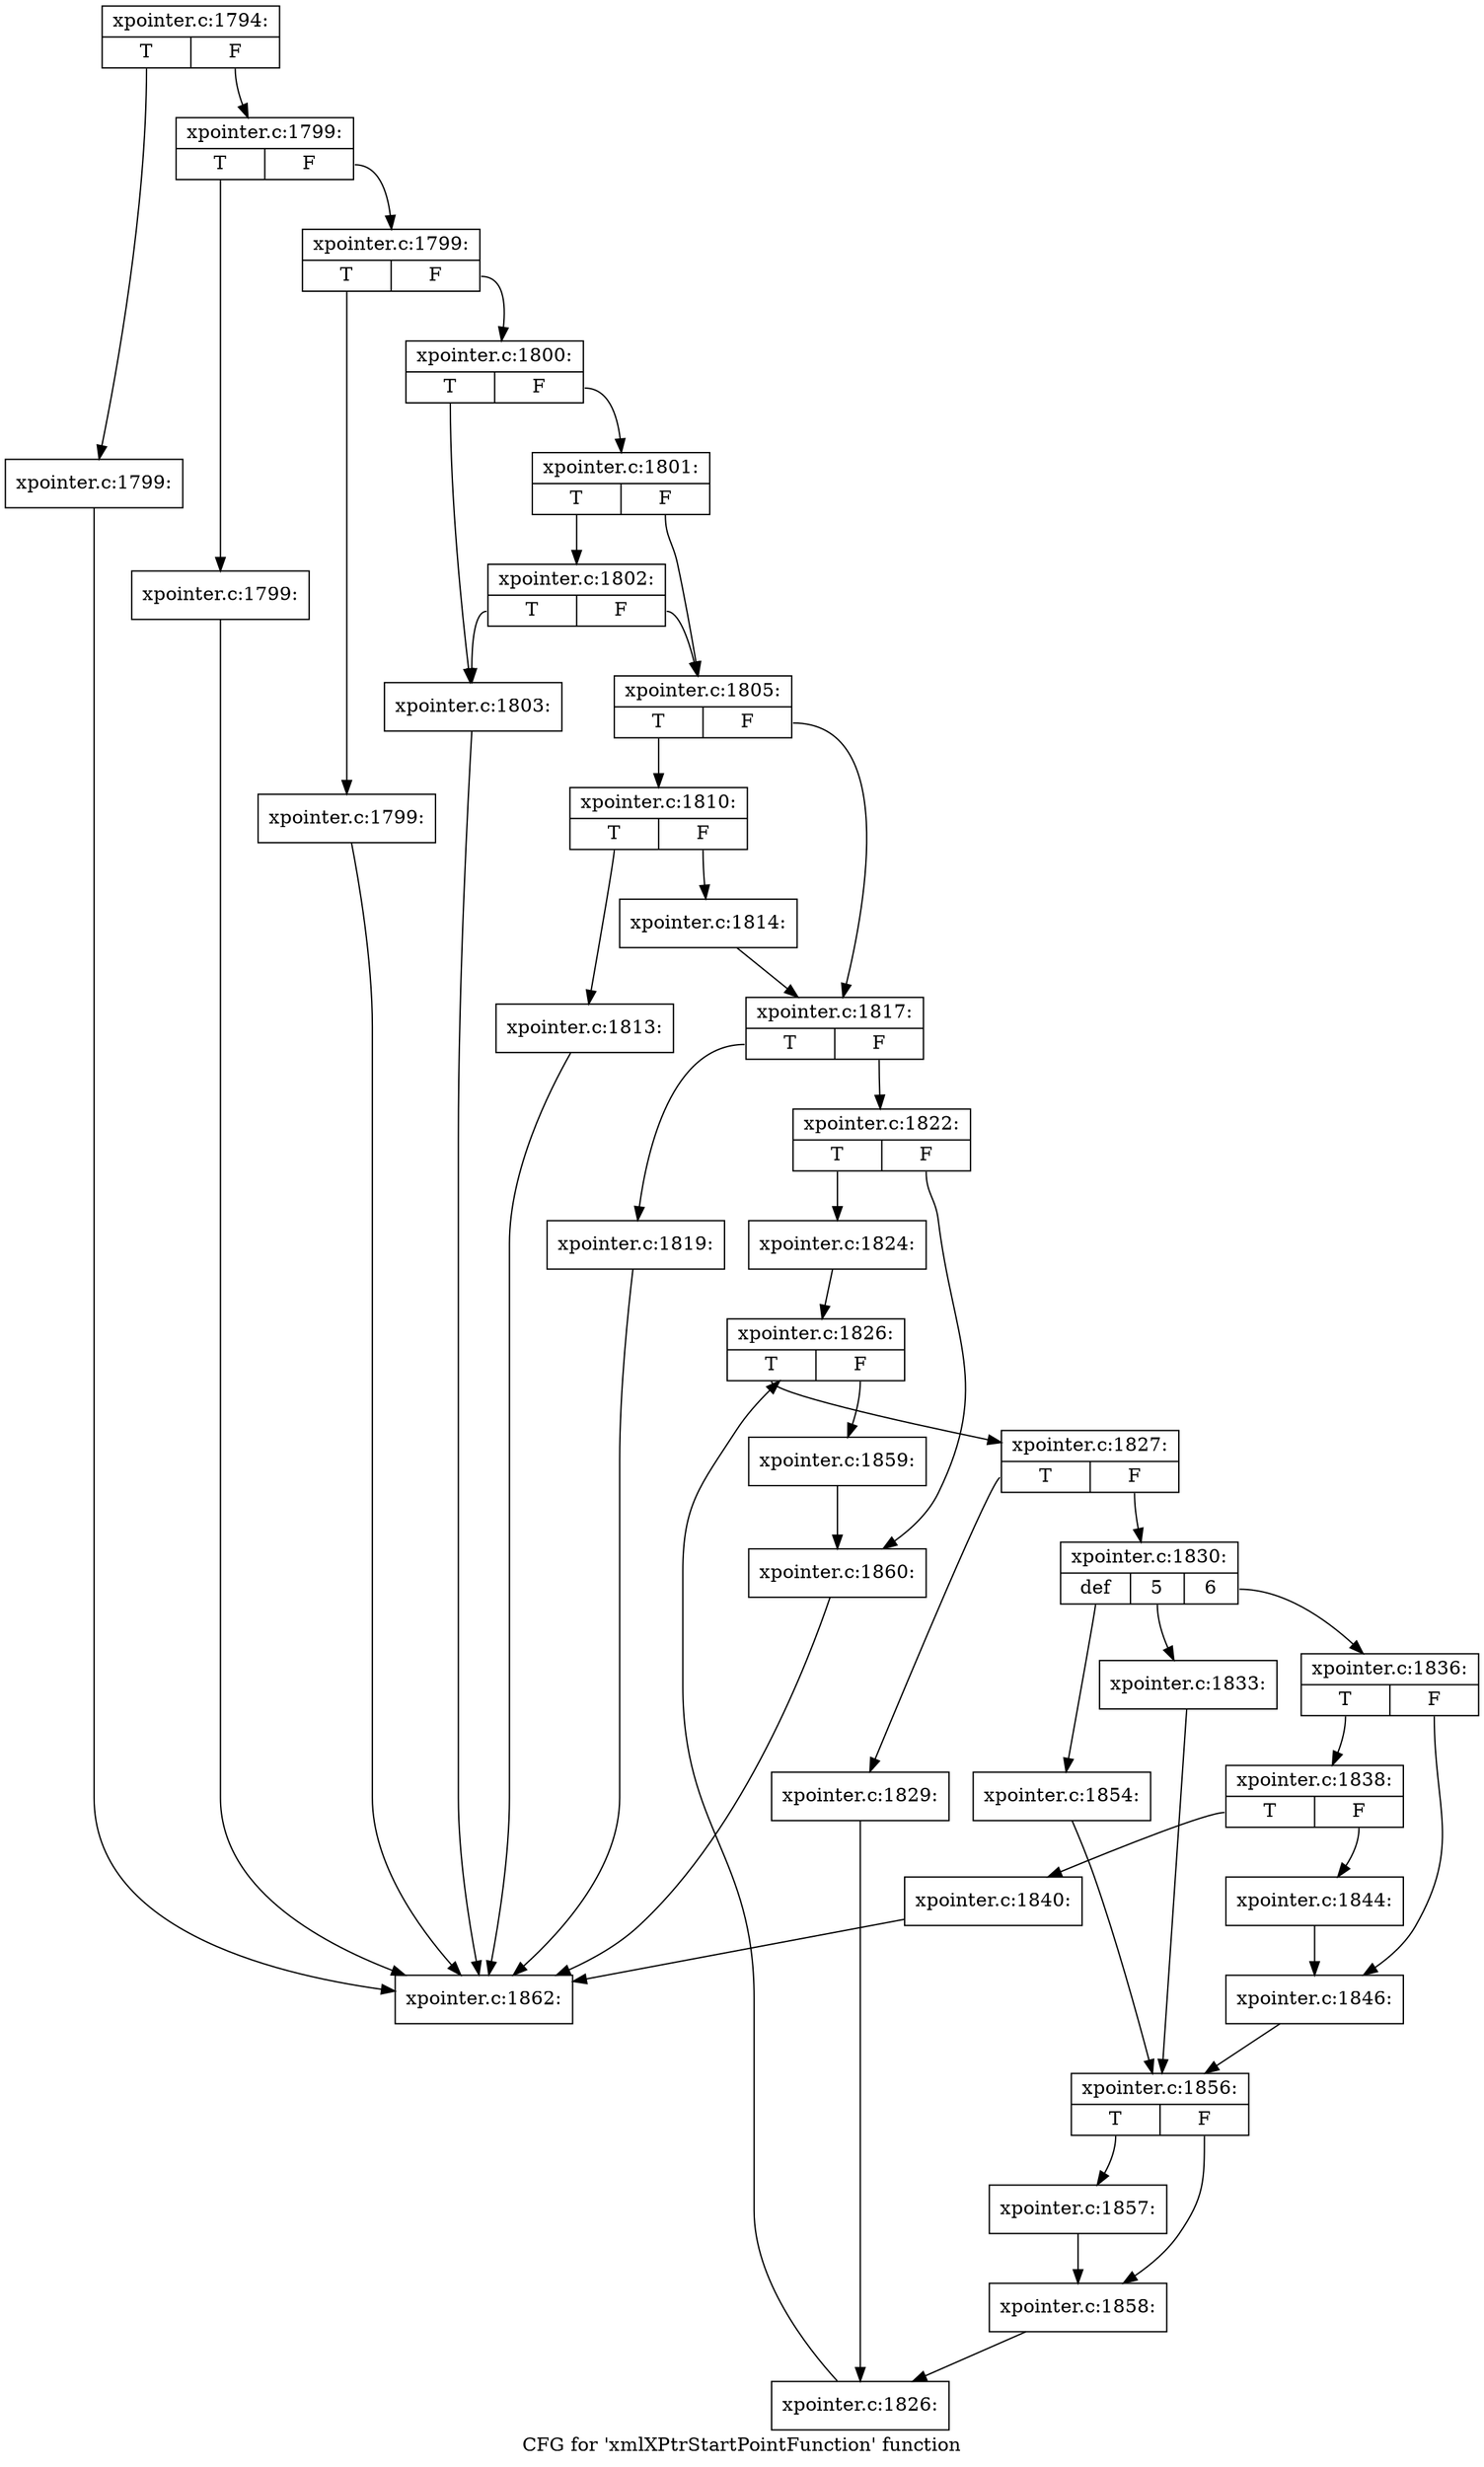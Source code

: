 digraph "CFG for 'xmlXPtrStartPointFunction' function" {
	label="CFG for 'xmlXPtrStartPointFunction' function";

	Node0x52395e0 [shape=record,label="{xpointer.c:1794:|{<s0>T|<s1>F}}"];
	Node0x52395e0:s0 -> Node0x523cd00;
	Node0x52395e0:s1 -> Node0x523cd50;
	Node0x523cd00 [shape=record,label="{xpointer.c:1799:}"];
	Node0x523cd00 -> Node0x523b890;
	Node0x523cd50 [shape=record,label="{xpointer.c:1799:|{<s0>T|<s1>F}}"];
	Node0x523cd50:s0 -> Node0x523d010;
	Node0x523cd50:s1 -> Node0x523d060;
	Node0x523d010 [shape=record,label="{xpointer.c:1799:}"];
	Node0x523d010 -> Node0x523b890;
	Node0x523d060 [shape=record,label="{xpointer.c:1799:|{<s0>T|<s1>F}}"];
	Node0x523d060:s0 -> Node0x523d430;
	Node0x523d060:s1 -> Node0x523d480;
	Node0x523d430 [shape=record,label="{xpointer.c:1799:}"];
	Node0x523d430 -> Node0x523b890;
	Node0x523d480 [shape=record,label="{xpointer.c:1800:|{<s0>T|<s1>F}}"];
	Node0x523d480:s0 -> Node0x523dbc0;
	Node0x523d480:s1 -> Node0x523dc60;
	Node0x523dc60 [shape=record,label="{xpointer.c:1801:|{<s0>T|<s1>F}}"];
	Node0x523dc60:s0 -> Node0x523e0a0;
	Node0x523dc60:s1 -> Node0x523dc10;
	Node0x523e0a0 [shape=record,label="{xpointer.c:1802:|{<s0>T|<s1>F}}"];
	Node0x523e0a0:s0 -> Node0x523dbc0;
	Node0x523e0a0:s1 -> Node0x523dc10;
	Node0x523dbc0 [shape=record,label="{xpointer.c:1803:}"];
	Node0x523dbc0 -> Node0x523b890;
	Node0x523dc10 [shape=record,label="{xpointer.c:1805:|{<s0>T|<s1>F}}"];
	Node0x523dc10:s0 -> Node0x523ee80;
	Node0x523dc10:s1 -> Node0x523eed0;
	Node0x523ee80 [shape=record,label="{xpointer.c:1810:|{<s0>T|<s1>F}}"];
	Node0x523ee80:s0 -> Node0x523f810;
	Node0x523ee80:s1 -> Node0x523f860;
	Node0x523f810 [shape=record,label="{xpointer.c:1813:}"];
	Node0x523f810 -> Node0x523b890;
	Node0x523f860 [shape=record,label="{xpointer.c:1814:}"];
	Node0x523f860 -> Node0x523eed0;
	Node0x523eed0 [shape=record,label="{xpointer.c:1817:|{<s0>T|<s1>F}}"];
	Node0x523eed0:s0 -> Node0x52401b0;
	Node0x523eed0:s1 -> Node0x5240200;
	Node0x52401b0 [shape=record,label="{xpointer.c:1819:}"];
	Node0x52401b0 -> Node0x523b890;
	Node0x5240200 [shape=record,label="{xpointer.c:1822:|{<s0>T|<s1>F}}"];
	Node0x5240200:s0 -> Node0x5240c70;
	Node0x5240200:s1 -> Node0x5240cc0;
	Node0x5240c70 [shape=record,label="{xpointer.c:1824:}"];
	Node0x5240c70 -> Node0x5241480;
	Node0x5241480 [shape=record,label="{xpointer.c:1826:|{<s0>T|<s1>F}}"];
	Node0x5241480:s0 -> Node0x5241700;
	Node0x5241480:s1 -> Node0x52412e0;
	Node0x5241700 [shape=record,label="{xpointer.c:1827:|{<s0>T|<s1>F}}"];
	Node0x5241700:s0 -> Node0x5241f70;
	Node0x5241700:s1 -> Node0x5241fc0;
	Node0x5241f70 [shape=record,label="{xpointer.c:1829:}"];
	Node0x5241f70 -> Node0x5241670;
	Node0x5241fc0 [shape=record,label="{xpointer.c:1830:|{<s0>def|<s1>5|<s2>6}}"];
	Node0x5241fc0:s0 -> Node0x5242620;
	Node0x5241fc0:s1 -> Node0x5242960;
	Node0x5241fc0:s2 -> Node0x52432e0;
	Node0x5242960 [shape=record,label="{xpointer.c:1833:}"];
	Node0x5242960 -> Node0x5242410;
	Node0x52432e0 [shape=record,label="{xpointer.c:1836:|{<s0>T|<s1>F}}"];
	Node0x52432e0:s0 -> Node0x5243e00;
	Node0x52432e0:s1 -> Node0x5243e50;
	Node0x5243e00 [shape=record,label="{xpointer.c:1838:|{<s0>T|<s1>F}}"];
	Node0x5243e00:s0 -> Node0x5244100;
	Node0x5243e00:s1 -> Node0x5244150;
	Node0x5244100 [shape=record,label="{xpointer.c:1840:}"];
	Node0x5244100 -> Node0x523b890;
	Node0x5244150 [shape=record,label="{xpointer.c:1844:}"];
	Node0x5244150 -> Node0x5243e50;
	Node0x5243e50 [shape=record,label="{xpointer.c:1846:}"];
	Node0x5243e50 -> Node0x5242410;
	Node0x5242620 [shape=record,label="{xpointer.c:1854:}"];
	Node0x5242620 -> Node0x5242410;
	Node0x5242410 [shape=record,label="{xpointer.c:1856:|{<s0>T|<s1>F}}"];
	Node0x5242410:s0 -> Node0x52450c0;
	Node0x5242410:s1 -> Node0x5245110;
	Node0x52450c0 [shape=record,label="{xpointer.c:1857:}"];
	Node0x52450c0 -> Node0x5245110;
	Node0x5245110 [shape=record,label="{xpointer.c:1858:}"];
	Node0x5245110 -> Node0x5241670;
	Node0x5241670 [shape=record,label="{xpointer.c:1826:}"];
	Node0x5241670 -> Node0x5241480;
	Node0x52412e0 [shape=record,label="{xpointer.c:1859:}"];
	Node0x52412e0 -> Node0x5240cc0;
	Node0x5240cc0 [shape=record,label="{xpointer.c:1860:}"];
	Node0x5240cc0 -> Node0x523b890;
	Node0x523b890 [shape=record,label="{xpointer.c:1862:}"];
}
